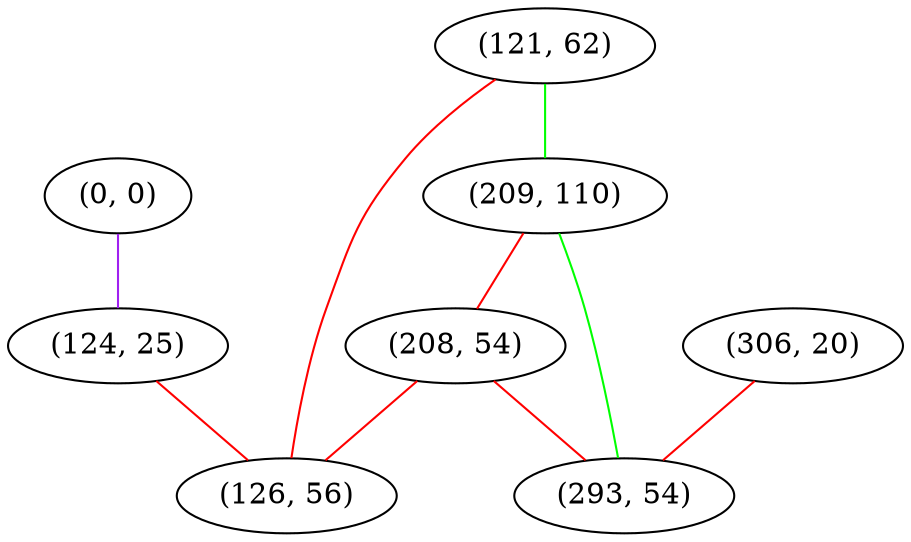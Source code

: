 graph "" {
"(0, 0)";
"(121, 62)";
"(209, 110)";
"(306, 20)";
"(208, 54)";
"(293, 54)";
"(124, 25)";
"(126, 56)";
"(0, 0)" -- "(124, 25)"  [color=purple, key=0, weight=4];
"(121, 62)" -- "(209, 110)"  [color=green, key=0, weight=2];
"(121, 62)" -- "(126, 56)"  [color=red, key=0, weight=1];
"(209, 110)" -- "(293, 54)"  [color=green, key=0, weight=2];
"(209, 110)" -- "(208, 54)"  [color=red, key=0, weight=1];
"(306, 20)" -- "(293, 54)"  [color=red, key=0, weight=1];
"(208, 54)" -- "(293, 54)"  [color=red, key=0, weight=1];
"(208, 54)" -- "(126, 56)"  [color=red, key=0, weight=1];
"(124, 25)" -- "(126, 56)"  [color=red, key=0, weight=1];
}
